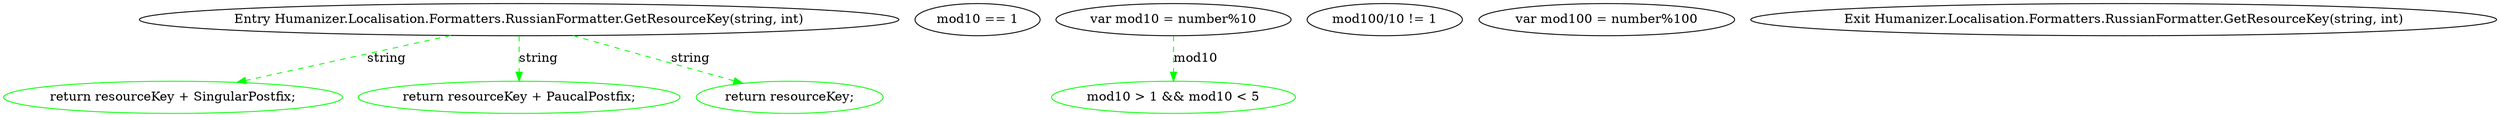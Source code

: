 digraph  {
m0_0 [cluster="Humanizer.Localisation.Formatters.RussianFormatter.GetResourceKey(string, int)", file="Sequence.cs", label="Entry Humanizer.Localisation.Formatters.RussianFormatter.GetResourceKey(string, int)", span="7-7"];
m0_5 [cluster="Humanizer.Localisation.Formatters.RussianFormatter.GetResourceKey(string, int)", color=green, community=0, file="Sequence.cs", label="return resourceKey + SingularPostfix;", prediction=0, span="15-15"];
m0_4 [cluster="Humanizer.Localisation.Formatters.RussianFormatter.GetResourceKey(string, int)", file="Sequence.cs", label="mod10 == 1", span="14-14"];
m0_7 [cluster="Humanizer.Localisation.Formatters.RussianFormatter.GetResourceKey(string, int)", color=green, community=0, file="Sequence.cs", label="return resourceKey + PaucalPostfix;", prediction=0, span="18-18"];
m0_6 [cluster="Humanizer.Localisation.Formatters.RussianFormatter.GetResourceKey(string, int)", color=green, community=0, file="Sequence.cs", label="mod10 > 1 && mod10 < 5", prediction=2, span="17-17"];
m0_8 [cluster="Humanizer.Localisation.Formatters.RussianFormatter.GetResourceKey(string, int)", color=green, community=0, file="Sequence.cs", label="return resourceKey;", prediction=0, span="21-21"];
m0_2 [cluster="Humanizer.Localisation.Formatters.RussianFormatter.GetResourceKey(string, int)", file="Sequence.cs", label="mod100/10 != 1", span="10-10"];
m0_3 [cluster="Humanizer.Localisation.Formatters.RussianFormatter.GetResourceKey(string, int)", file="Sequence.cs", label="var mod10 = number%10", span="12-12"];
m0_1 [cluster="Humanizer.Localisation.Formatters.RussianFormatter.GetResourceKey(string, int)", file="Sequence.cs", label="var mod100 = number%100", span="9-9"];
m0_9 [cluster="Humanizer.Localisation.Formatters.RussianFormatter.GetResourceKey(string, int)", file="Sequence.cs", label="Exit Humanizer.Localisation.Formatters.RussianFormatter.GetResourceKey(string, int)", span="7-7"];
m0_0 -> m0_5  [color=green, key=1, label=string, style=dashed];
m0_0 -> m0_7  [color=green, key=1, label=string, style=dashed];
m0_0 -> m0_8  [color=green, key=1, label=string, style=dashed];
m0_3 -> m0_6  [color=green, key=1, label=mod10, style=dashed];
}
